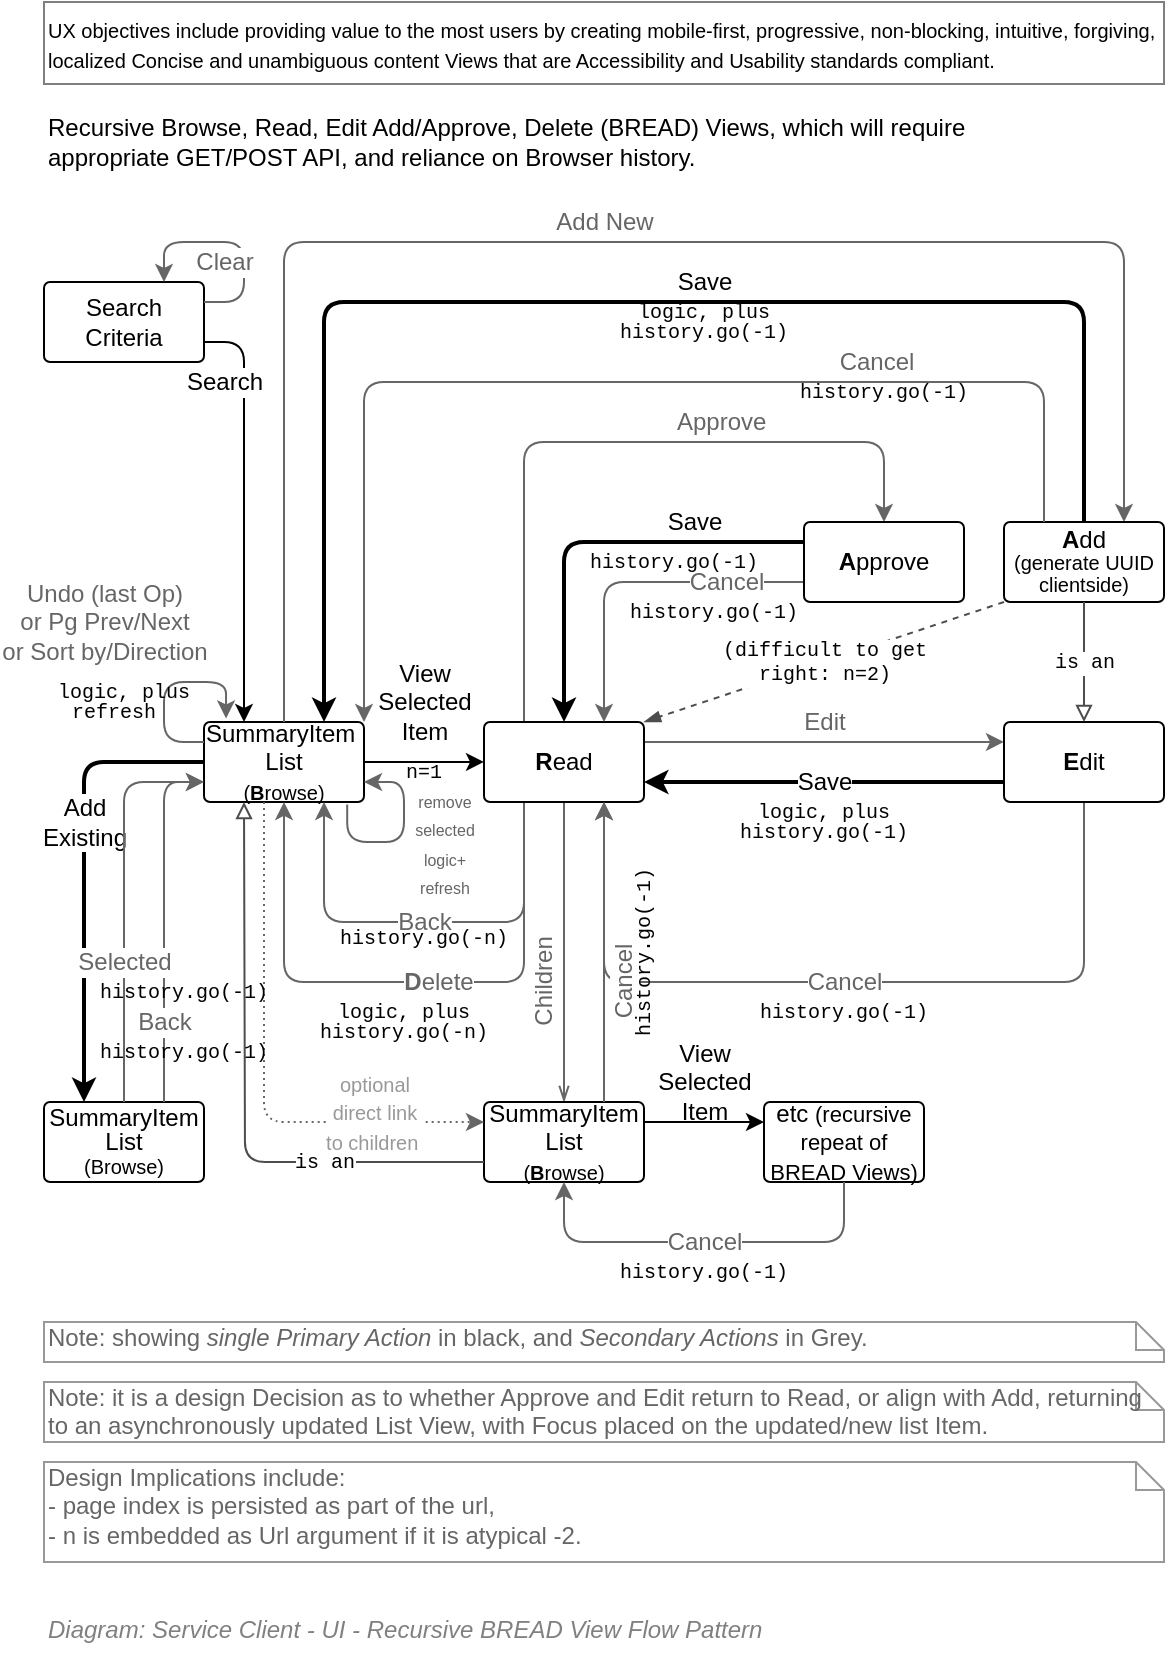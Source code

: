 <mxfile version="20.2.4" type="google"><diagram id="231i00YgfzE0QRONw8nu" name="Page-1"><mxGraphModel grid="1" page="1" gridSize="10" guides="1" tooltips="1" connect="1" arrows="1" fold="1" pageScale="1" pageWidth="827" pageHeight="1169" math="0" shadow="0"><root><mxCell id="0"/><mxCell id="1" parent="0"/><mxCell id="x9ciCPpxPvdy5MkFSN9Y-1" value="View&lt;br&gt;Selected&lt;br&gt;Item" style="edgeStyle=orthogonalEdgeStyle;rounded=1;orthogonalLoop=1;jettySize=auto;html=1;align=center;fontSize=12;" edge="1" parent="1" source="x9ciCPpxPvdy5MkFSN9Y-2" target="x9ciCPpxPvdy5MkFSN9Y-8"><mxGeometry y="30" relative="1" as="geometry"><mxPoint as="offset"/></mxGeometry></mxCell><mxCell id="x9ciCPpxPvdy5MkFSN9Y-2" value="SummaryItem&amp;nbsp;&lt;br&gt;List&lt;br&gt;&lt;font style=&quot;font-size: 10px&quot;&gt;(&lt;b&gt;B&lt;/b&gt;rowse)&lt;/font&gt;" style="rounded=1;whiteSpace=wrap;html=1;strokeWidth=1;fontSize=12;align=center;horizontal=1;verticalAlign=middle;arcSize=6;container=0;absoluteArcSize=1;recursiveResize=0;collapsible=0;" vertex="1" parent="1"><mxGeometry x="200" y="539.97" width="80" height="40" as="geometry"><mxRectangle x="50" y="150" width="60" height="20" as="alternateBounds"/></mxGeometry></mxCell><mxCell id="x9ciCPpxPvdy5MkFSN9Y-3" value="Back" style="edgeStyle=orthogonalEdgeStyle;rounded=1;orthogonalLoop=1;jettySize=auto;html=1;entryX=0.75;entryY=1;entryDx=0;entryDy=0;exitX=0.25;exitY=1;exitDx=0;exitDy=0;align=center;fontSize=12;strokeColor=#666666;fontColor=#666666;" edge="1" parent="1" source="x9ciCPpxPvdy5MkFSN9Y-8" target="x9ciCPpxPvdy5MkFSN9Y-2"><mxGeometry relative="1" as="geometry"><Array as="points"><mxPoint x="360" y="640"/><mxPoint x="260" y="640"/></Array></mxGeometry></mxCell><mxCell id="x9ciCPpxPvdy5MkFSN9Y-4" value="Edit" style="edgeStyle=orthogonalEdgeStyle;rounded=1;orthogonalLoop=1;jettySize=auto;html=1;align=center;fontSize=12;exitX=1;exitY=0.25;exitDx=0;exitDy=0;entryX=0;entryY=0.25;entryDx=0;entryDy=0;strokeColor=#666666;fontColor=#666666;" edge="1" parent="1" source="x9ciCPpxPvdy5MkFSN9Y-8" target="x9ciCPpxPvdy5MkFSN9Y-29"><mxGeometry y="10" relative="1" as="geometry"><mxPoint as="offset"/><mxPoint x="460" y="549.97" as="targetPoint"/></mxGeometry></mxCell><mxCell id="x9ciCPpxPvdy5MkFSN9Y-5" value="&lt;b&gt;&lt;font&gt;D&lt;/font&gt;&lt;/b&gt;elete" style="edgeStyle=orthogonalEdgeStyle;rounded=1;orthogonalLoop=1;jettySize=auto;html=1;entryX=0.5;entryY=1;entryDx=0;entryDy=0;align=center;exitX=0.25;exitY=1;exitDx=0;exitDy=0;fontSize=12;strokeColor=#666666;fontColor=#666666;" edge="1" parent="1" source="x9ciCPpxPvdy5MkFSN9Y-8" target="x9ciCPpxPvdy5MkFSN9Y-2"><mxGeometry x="-0.111" relative="1" as="geometry"><mxPoint x="330" y="619.97" as="targetPoint"/><Array as="points"><mxPoint x="360" y="670"/><mxPoint x="240" y="670"/></Array><mxPoint as="offset"/></mxGeometry></mxCell><mxCell id="x9ciCPpxPvdy5MkFSN9Y-6" value="Children" style="edgeStyle=elbowEdgeStyle;rounded=1;orthogonalLoop=1;jettySize=auto;html=1;entryX=0.5;entryY=0;entryDx=0;entryDy=0;startArrow=none;startFill=0;startSize=6;endArrow=openThin;endFill=0;endSize=6;strokeColor=#666666;strokeWidth=1;fontSize=12;fontColor=#666666;horizontal=0;" edge="1" parent="1" source="x9ciCPpxPvdy5MkFSN9Y-8" target="x9ciCPpxPvdy5MkFSN9Y-14"><mxGeometry x="0.198" y="-10" relative="1" as="geometry"><mxPoint as="offset"/></mxGeometry></mxCell><mxCell id="x9ciCPpxPvdy5MkFSN9Y-7" value="Approve&amp;nbsp;" style="edgeStyle=orthogonalEdgeStyle;rounded=1;jumpStyle=none;orthogonalLoop=1;jettySize=auto;html=1;entryX=0.5;entryY=0;entryDx=0;entryDy=0;startArrow=none;endArrow=classic;fontFamily=Helvetica;fontSize=12;fontColor=#666666;exitX=0.25;exitY=0;exitDx=0;exitDy=0;strokeColor=#666666;" edge="1" parent="1" source="x9ciCPpxPvdy5MkFSN9Y-8" target="x9ciCPpxPvdy5MkFSN9Y-20"><mxGeometry x="0.333" y="10" relative="1" as="geometry"><Array as="points"><mxPoint x="360" y="400"/><mxPoint x="540" y="400"/></Array><mxPoint as="offset"/></mxGeometry></mxCell><mxCell id="x9ciCPpxPvdy5MkFSN9Y-8" value="&lt;b&gt;R&lt;/b&gt;ead" style="rounded=1;whiteSpace=wrap;html=1;strokeWidth=1;fillColor=none;fontSize=12;align=center;horizontal=1;verticalAlign=middle;arcSize=6;container=0;absoluteArcSize=1;recursiveResize=0;collapsible=0;strokeColor=#000000;" vertex="1" parent="1"><mxGeometry x="340" y="539.97" width="80" height="40" as="geometry"><mxRectangle x="140" y="150" width="50" height="20" as="alternateBounds"/></mxGeometry></mxCell><mxCell id="x9ciCPpxPvdy5MkFSN9Y-9" value="Cancel" style="edgeStyle=orthogonalEdgeStyle;rounded=1;orthogonalLoop=1;jettySize=auto;html=1;entryX=0.75;entryY=1;entryDx=0;entryDy=0;align=center;fontSize=12;strokeColor=#666666;fontColor=#666666;exitX=0.5;exitY=1;exitDx=0;exitDy=0;" edge="1" parent="1" source="x9ciCPpxPvdy5MkFSN9Y-29" target="x9ciCPpxPvdy5MkFSN9Y-8"><mxGeometry relative="1" as="geometry"><Array as="points"><mxPoint x="640" y="670"/><mxPoint x="400" y="670"/></Array><mxPoint x="480" y="579.97" as="sourcePoint"/></mxGeometry></mxCell><mxCell id="x9ciCPpxPvdy5MkFSN9Y-10" value="Add New" style="edgeStyle=orthogonalEdgeStyle;rounded=1;orthogonalLoop=1;jettySize=auto;html=1;align=center;exitX=0.5;exitY=0;exitDx=0;exitDy=0;fontSize=12;strokeColor=#666666;fontColor=#666666;entryX=0.75;entryY=0;entryDx=0;entryDy=0;" edge="1" parent="1" source="x9ciCPpxPvdy5MkFSN9Y-2" target="x9ciCPpxPvdy5MkFSN9Y-13"><mxGeometry x="-0.0" y="10" relative="1" as="geometry"><Array as="points"><mxPoint x="240" y="300"/><mxPoint x="660" y="300"/></Array><mxPoint as="offset"/></mxGeometry></mxCell><mxCell id="x9ciCPpxPvdy5MkFSN9Y-11" value="Save" style="edgeStyle=orthogonalEdgeStyle;rounded=1;jumpStyle=none;orthogonalLoop=1;jettySize=auto;html=1;entryX=1;entryY=0.75;entryDx=0;entryDy=0;startArrow=none;endArrow=classic;fontFamily=Helvetica;fontSize=12;fontColor=#000000;exitX=0;exitY=0.75;exitDx=0;exitDy=0;strokeWidth=2;" edge="1" parent="1" source="x9ciCPpxPvdy5MkFSN9Y-29" target="x9ciCPpxPvdy5MkFSN9Y-8"><mxGeometry relative="1" as="geometry"><mxPoint x="460" y="569.97" as="sourcePoint"/></mxGeometry></mxCell><mxCell id="x9ciCPpxPvdy5MkFSN9Y-12" value="Save" style="edgeStyle=orthogonalEdgeStyle;rounded=1;jumpStyle=none;orthogonalLoop=1;jettySize=auto;html=1;exitX=0.5;exitY=0;exitDx=0;exitDy=0;entryX=0.75;entryY=0;entryDx=0;entryDy=0;startArrow=none;endArrow=classic;fontFamily=Helvetica;fontSize=12;fontColor=#000000;strokeWidth=2;" edge="1" parent="1" source="x9ciCPpxPvdy5MkFSN9Y-13" target="x9ciCPpxPvdy5MkFSN9Y-2"><mxGeometry x="-0.143" y="-10" relative="1" as="geometry"><Array as="points"><mxPoint x="640" y="330"/><mxPoint x="260" y="330"/></Array><mxPoint as="offset"/></mxGeometry></mxCell><mxCell id="x9ciCPpxPvdy5MkFSN9Y-13" value="&lt;p style=&quot;line-height: 90%&quot;&gt;&lt;b&gt;A&lt;/b&gt;dd&lt;br&gt;&lt;font style=&quot;font-size: 10px ; line-height: 100%&quot;&gt;(generate UUID clientside)&lt;/font&gt;&lt;/p&gt;" style="rounded=1;whiteSpace=wrap;html=1;strokeWidth=1;fontSize=12;align=center;horizontal=1;verticalAlign=middle;arcSize=6;container=0;absoluteArcSize=1;recursiveResize=0;collapsible=0;" vertex="1" parent="1"><mxGeometry x="600" y="440" width="80" height="40" as="geometry"/></mxCell><mxCell id="x9ciCPpxPvdy5MkFSN9Y-14" value="SummaryItem&lt;br&gt;List&lt;br&gt;&lt;span style=&quot;font-size: 10px&quot;&gt;(&lt;/span&gt;&lt;b style=&quot;font-size: 10px&quot;&gt;B&lt;/b&gt;&lt;span style=&quot;font-size: 10px&quot;&gt;rowse)&lt;/span&gt;" style="rounded=1;whiteSpace=wrap;html=1;strokeWidth=1;fontSize=12;align=center;horizontal=1;verticalAlign=middle;arcSize=6;container=0;absoluteArcSize=1;recursiveResize=0;collapsible=0;" vertex="1" parent="1"><mxGeometry x="340" y="730" width="80" height="40" as="geometry"><mxRectangle x="50" y="150" width="60" height="20" as="alternateBounds"/></mxGeometry></mxCell><mxCell id="x9ciCPpxPvdy5MkFSN9Y-15" value="etc &lt;font style=&quot;font-size: 11px&quot;&gt;(recursive repeat of BREAD Views)&lt;/font&gt;" style="rounded=1;whiteSpace=wrap;html=1;strokeWidth=1;fontSize=12;align=center;horizontal=1;verticalAlign=middle;arcSize=6;container=0;absoluteArcSize=1;recursiveResize=0;collapsible=0;" vertex="1" parent="1"><mxGeometry x="480" y="730" width="80" height="40" as="geometry"><mxRectangle x="140" y="150" width="50" height="20" as="alternateBounds"/></mxGeometry></mxCell><mxCell id="x9ciCPpxPvdy5MkFSN9Y-16" value="Undo (last Op)&lt;br&gt;or Pg Prev/Next&lt;br&gt;or Sort by/Direction&lt;br&gt;" style="edgeStyle=orthogonalEdgeStyle;rounded=1;orthogonalLoop=1;jettySize=auto;html=1;entryX=0.138;entryY=-0.044;entryDx=0;entryDy=0;align=center;exitX=0;exitY=0.25;exitDx=0;exitDy=0;fontSize=12;fontColor=#666666;strokeColor=#666666;entryPerimeter=0;" edge="1" parent="1" source="x9ciCPpxPvdy5MkFSN9Y-2" target="x9ciCPpxPvdy5MkFSN9Y-2"><mxGeometry x="0.008" y="42" relative="1" as="geometry"><mxPoint x="250" y="589.97" as="targetPoint"/><Array as="points"><mxPoint x="180" y="550"/><mxPoint x="180" y="520"/><mxPoint x="211" y="520"/></Array><mxPoint x="-30" y="12" as="offset"/><mxPoint x="370" y="589.97" as="sourcePoint"/></mxGeometry></mxCell><mxCell id="x9ciCPpxPvdy5MkFSN9Y-17" value="Cancel" style="edgeStyle=orthogonalEdgeStyle;rounded=1;orthogonalLoop=1;jettySize=auto;html=1;entryX=0.75;entryY=1;entryDx=0;entryDy=0;exitX=0.75;exitY=0;exitDx=0;exitDy=0;align=center;fontSize=12;fontColor=#666666;strokeColor=#666666;horizontal=0;" edge="1" parent="1" source="x9ciCPpxPvdy5MkFSN9Y-14" target="x9ciCPpxPvdy5MkFSN9Y-8"><mxGeometry x="-0.2" y="-10" relative="1" as="geometry"><mxPoint x="490" y="749.97" as="sourcePoint"/><mxPoint x="410" y="749.97" as="targetPoint"/><mxPoint as="offset"/></mxGeometry></mxCell><mxCell id="x9ciCPpxPvdy5MkFSN9Y-18" value="Cancel" style="edgeStyle=orthogonalEdgeStyle;rounded=1;jumpStyle=none;orthogonalLoop=1;jettySize=auto;html=1;entryX=0.75;entryY=0;entryDx=0;entryDy=0;startArrow=none;endArrow=classic;fontFamily=Helvetica;fontSize=12;fontColor=#666666;exitX=0;exitY=0.75;exitDx=0;exitDy=0;strokeColor=#666666;" edge="1" parent="1" source="x9ciCPpxPvdy5MkFSN9Y-20" target="x9ciCPpxPvdy5MkFSN9Y-8"><mxGeometry x="-0.538" relative="1" as="geometry"><mxPoint as="offset"/></mxGeometry></mxCell><mxCell id="x9ciCPpxPvdy5MkFSN9Y-19" value="Save" style="edgeStyle=orthogonalEdgeStyle;rounded=1;jumpStyle=none;orthogonalLoop=1;jettySize=auto;html=1;entryX=0.5;entryY=0;entryDx=0;entryDy=0;startArrow=none;endArrow=classic;fontFamily=Helvetica;fontSize=12;fontColor=#000000;strokeWidth=2;exitX=0;exitY=0.25;exitDx=0;exitDy=0;" edge="1" parent="1" source="x9ciCPpxPvdy5MkFSN9Y-20" target="x9ciCPpxPvdy5MkFSN9Y-8"><mxGeometry x="-0.473" y="-10" relative="1" as="geometry"><mxPoint as="offset"/></mxGeometry></mxCell><mxCell id="x9ciCPpxPvdy5MkFSN9Y-20" value="&lt;b&gt;A&lt;/b&gt;pprove" style="rounded=1;whiteSpace=wrap;html=1;strokeWidth=1;fontSize=12;align=center;horizontal=1;verticalAlign=middle;arcSize=6;container=0;absoluteArcSize=1;recursiveResize=0;collapsible=0;" vertex="1" parent="1"><mxGeometry x="500" y="440" width="80" height="40" as="geometry"/></mxCell><mxCell id="x9ciCPpxPvdy5MkFSN9Y-21" value="View&lt;br&gt;Selected&lt;br&gt;Item" style="edgeStyle=orthogonalEdgeStyle;rounded=1;orthogonalLoop=1;jettySize=auto;html=1;align=center;fontSize=12;exitX=1;exitY=0.25;exitDx=0;exitDy=0;entryX=0;entryY=0.25;entryDx=0;entryDy=0;strokeColor=#000000;fontColor=#000000;labelBackgroundColor=none;" edge="1" parent="1" source="x9ciCPpxPvdy5MkFSN9Y-14" target="x9ciCPpxPvdy5MkFSN9Y-15"><mxGeometry y="20" relative="1" as="geometry"><mxPoint x="430.0" y="590" as="sourcePoint"/><mxPoint x="470" y="590" as="targetPoint"/><mxPoint as="offset"/></mxGeometry></mxCell><mxCell id="x9ciCPpxPvdy5MkFSN9Y-22" value="Cancel" style="edgeStyle=orthogonalEdgeStyle;rounded=1;orthogonalLoop=1;jettySize=auto;html=1;entryX=0.5;entryY=1;entryDx=0;entryDy=0;align=center;fontSize=12;strokeColor=#666666;fontColor=#666666;exitX=0.5;exitY=1;exitDx=0;exitDy=0;" edge="1" parent="1" source="x9ciCPpxPvdy5MkFSN9Y-15" target="x9ciCPpxPvdy5MkFSN9Y-14"><mxGeometry relative="1" as="geometry"><Array as="points"><mxPoint x="520" y="800"/><mxPoint x="380" y="800"/></Array><mxPoint x="510.0" y="620" as="sourcePoint"/><mxPoint x="410.0" y="620" as="targetPoint"/></mxGeometry></mxCell><mxCell id="x9ciCPpxPvdy5MkFSN9Y-23" style="edgeStyle=orthogonalEdgeStyle;rounded=1;jumpStyle=none;orthogonalLoop=1;jettySize=auto;html=1;entryX=0.25;entryY=0;entryDx=0;entryDy=0;labelBackgroundColor=#ffffff;startArrow=none;endArrow=classic;strokeColor=#000000;fontFamily=Helvetica;fontSize=12;fontColor=#000000;exitX=1;exitY=0.75;exitDx=0;exitDy=0;" edge="1" parent="1" source="x9ciCPpxPvdy5MkFSN9Y-25" target="x9ciCPpxPvdy5MkFSN9Y-2"><mxGeometry relative="1" as="geometry"><Array as="points"><mxPoint x="220" y="350"/></Array><mxPoint x="200" y="410" as="sourcePoint"/></mxGeometry></mxCell><mxCell id="x9ciCPpxPvdy5MkFSN9Y-24" value="Search" style="text;html=1;align=center;verticalAlign=middle;resizable=0;points=[];labelBackgroundColor=#ffffff;fontSize=12;fontFamily=Helvetica;fontColor=#000000;" connectable="0" vertex="1" parent="x9ciCPpxPvdy5MkFSN9Y-23"><mxGeometry x="-0.392" y="-1" relative="1" as="geometry"><mxPoint x="-9.02" y="-24" as="offset"/></mxGeometry></mxCell><mxCell id="x9ciCPpxPvdy5MkFSN9Y-25" value="Search&lt;br&gt;Criteria" style="rounded=1;whiteSpace=wrap;html=1;strokeWidth=1;fontSize=12;align=center;horizontal=1;verticalAlign=middle;arcSize=6;container=0;absoluteArcSize=1;recursiveResize=0;collapsible=0;" vertex="1" parent="1"><mxGeometry x="120" y="320" width="80" height="40" as="geometry"><mxRectangle x="50" y="150" width="60" height="20" as="alternateBounds"/></mxGeometry></mxCell><mxCell id="x9ciCPpxPvdy5MkFSN9Y-26" value="Clear" style="edgeStyle=orthogonalEdgeStyle;rounded=1;jumpStyle=none;orthogonalLoop=1;jettySize=auto;html=1;entryX=0.75;entryY=0;entryDx=0;entryDy=0;labelBackgroundColor=#ffffff;startArrow=none;endArrow=classic;strokeColor=#666666;fontFamily=Helvetica;fontSize=12;fontColor=#666666;exitX=1;exitY=0.25;exitDx=0;exitDy=0;" edge="1" parent="1" source="x9ciCPpxPvdy5MkFSN9Y-25" target="x9ciCPpxPvdy5MkFSN9Y-25"><mxGeometry x="-0.273" y="10" relative="1" as="geometry"><Array as="points"><mxPoint x="220" y="330"/><mxPoint x="220" y="300"/><mxPoint x="180" y="300"/></Array><mxPoint as="offset"/></mxGeometry></mxCell><mxCell id="x9ciCPpxPvdy5MkFSN9Y-27" value="Note: showing &lt;i&gt;single&lt;/i&gt; &lt;i&gt;Primary Action&lt;/i&gt; in black, and &lt;i&gt;Secondary Actions&lt;/i&gt; in Grey." style="shape=note;whiteSpace=wrap;html=1;size=14;verticalAlign=top;align=left;spacingTop=-6;fontFamily=Helvetica;fontSize=12;fontColor=#666666;gradientColor=none;strokeColor=#999999;" vertex="1" parent="1"><mxGeometry x="120" y="840" width="560" height="20" as="geometry"/></mxCell><mxCell id="x9ciCPpxPvdy5MkFSN9Y-28" value="Recursive Browse, Read, Edit Add/Approve, Delete (BREAD) Views, which will require appropriate GET/POST API, and reliance on Browser history." style="text;html=1;strokeColor=none;fillColor=none;align=left;verticalAlign=middle;whiteSpace=wrap;rounded=0;fontFamily=Helvetica;fontSize=12;fontColor=#000000;" vertex="1" parent="1"><mxGeometry x="120" y="240" width="520" height="20" as="geometry"/></mxCell><mxCell id="x9ciCPpxPvdy5MkFSN9Y-29" value="&lt;b&gt;E&lt;/b&gt;dit" style="rounded=1;whiteSpace=wrap;html=1;strokeWidth=1;fontSize=12;align=center;horizontal=1;verticalAlign=middle;arcSize=6;container=0;absoluteArcSize=1;recursiveResize=0;collapsible=0;" vertex="1" parent="1"><mxGeometry x="600" y="539.97" width="80" height="40" as="geometry"/></mxCell><mxCell id="x9ciCPpxPvdy5MkFSN9Y-30" value="Note: it is a design Decision as to whether Approve and Edit return to Read, or align with Add, returning to an asynchronously updated List View, with Focus placed on the updated/new list Item." style="shape=note;whiteSpace=wrap;html=1;size=14;verticalAlign=top;align=left;spacingTop=-6;fontFamily=Helvetica;fontSize=12;fontColor=#666666;gradientColor=none;strokeColor=#999999;" vertex="1" parent="1"><mxGeometry x="120" y="870" width="560" height="30" as="geometry"/></mxCell><mxCell id="x9ciCPpxPvdy5MkFSN9Y-31" value="Cancel" style="edgeStyle=orthogonalEdgeStyle;rounded=1;jumpStyle=none;orthogonalLoop=1;jettySize=auto;html=1;exitX=0.25;exitY=0;exitDx=0;exitDy=0;startArrow=none;endArrow=classic;fontFamily=Helvetica;fontSize=12;fontColor=#666666;strokeColor=#666666;entryX=1;entryY=0;entryDx=0;entryDy=0;" edge="1" parent="1" source="x9ciCPpxPvdy5MkFSN9Y-13" target="x9ciCPpxPvdy5MkFSN9Y-2"><mxGeometry x="-0.467" y="-10" relative="1" as="geometry"><Array as="points"><mxPoint x="620" y="370"/><mxPoint x="280" y="370"/></Array><mxPoint x="650" y="509.97" as="sourcePoint"/><mxPoint x="290" y="510" as="targetPoint"/><mxPoint as="offset"/></mxGeometry></mxCell><mxCell id="x9ciCPpxPvdy5MkFSN9Y-32" style="edgeStyle=orthogonalEdgeStyle;rounded=1;jumpStyle=none;orthogonalLoop=1;jettySize=auto;html=1;entryX=0;entryY=0.25;entryDx=0;entryDy=0;labelBackgroundColor=#ffffff;startArrow=none;endArrow=classic;strokeColor=#666666;fontFamily=Helvetica;fontSize=12;fontColor=#666666;dashed=1;dashPattern=1 2;" edge="1" parent="1" source="x9ciCPpxPvdy5MkFSN9Y-2" target="x9ciCPpxPvdy5MkFSN9Y-14"><mxGeometry relative="1" as="geometry"><Array as="points"><mxPoint x="230" y="740"/></Array></mxGeometry></mxCell><mxCell id="x9ciCPpxPvdy5MkFSN9Y-33" value="&lt;font style=&quot;font-size: 10px&quot;&gt;optional &lt;br&gt;direct link&lt;br&gt;to children&amp;nbsp;&lt;/font&gt;" style="text;html=1;align=center;verticalAlign=middle;resizable=0;points=[];labelBackgroundColor=#ffffff;fontSize=12;fontFamily=Helvetica;fontColor=#999999;" connectable="0" vertex="1" parent="x9ciCPpxPvdy5MkFSN9Y-32"><mxGeometry x="0.181" y="25" relative="1" as="geometry"><mxPoint x="30.03" y="-5.0" as="offset"/></mxGeometry></mxCell><mxCell id="x9ciCPpxPvdy5MkFSN9Y-34" value="Design Implications include: &lt;br&gt;- page index is persisted as part of the url, &lt;br&gt;- n is embedded as Url argument if it is atypical -2." style="shape=note;whiteSpace=wrap;html=1;size=14;verticalAlign=top;align=left;spacingTop=-6;fontFamily=Helvetica;fontSize=12;fontColor=#666666;gradientColor=none;strokeColor=#999999;" vertex="1" parent="1"><mxGeometry x="120" y="910" width="560" height="50" as="geometry"/></mxCell><mxCell id="x9ciCPpxPvdy5MkFSN9Y-35" value="&lt;p style=&quot;line-height: 100%&quot;&gt;&lt;font style=&quot;font-size: 12px&quot;&gt;SummaryItem List &lt;br&gt;&lt;/font&gt;&lt;span style=&quot;font-size: 10px&quot;&gt;(Browse)&lt;br&gt;&lt;/span&gt;&lt;/p&gt;" style="rounded=1;whiteSpace=wrap;html=1;strokeWidth=1;fontSize=12;align=center;horizontal=1;verticalAlign=middle;arcSize=6;container=0;absoluteArcSize=1;recursiveResize=0;collapsible=0;" vertex="1" parent="1"><mxGeometry x="120" y="730" width="80" height="40" as="geometry"><mxRectangle x="50" y="150" width="60" height="20" as="alternateBounds"/></mxGeometry></mxCell><mxCell id="x9ciCPpxPvdy5MkFSN9Y-36" value="Add&lt;br&gt;Existing" style="rounded=1;jumpStyle=none;orthogonalLoop=1;jettySize=auto;html=1;exitX=0;exitY=0.5;exitDx=0;exitDy=0;entryX=0.25;entryY=0;entryDx=0;entryDy=0;startArrow=none;endArrow=classic;fontFamily=Helvetica;fontSize=12;fontColor=#000000;strokeWidth=2;" edge="1" parent="1" source="x9ciCPpxPvdy5MkFSN9Y-2" target="x9ciCPpxPvdy5MkFSN9Y-35"><mxGeometry x="-0.478" y="30" relative="1" as="geometry"><Array as="points"><mxPoint x="140" y="560"/></Array><mxPoint x="650" y="450" as="sourcePoint"/><mxPoint x="270" y="549.97" as="targetPoint"/><mxPoint x="-30" y="30" as="offset"/></mxGeometry></mxCell><mxCell id="x9ciCPpxPvdy5MkFSN9Y-37" value="Back" style="edgeStyle=orthogonalEdgeStyle;rounded=1;orthogonalLoop=1;jettySize=auto;html=1;entryX=0;entryY=0.75;entryDx=0;entryDy=0;exitX=0.75;exitY=0;exitDx=0;exitDy=0;align=center;fontSize=12;strokeColor=#666666;fontColor=#666666;" edge="1" parent="1" source="x9ciCPpxPvdy5MkFSN9Y-35" target="x9ciCPpxPvdy5MkFSN9Y-2"><mxGeometry x="-0.556" relative="1" as="geometry"><mxPoint x="370" y="589.97" as="sourcePoint"/><mxPoint x="270" y="589.97" as="targetPoint"/><Array as="points"><mxPoint x="180" y="570"/></Array><mxPoint as="offset"/></mxGeometry></mxCell><mxCell id="x9ciCPpxPvdy5MkFSN9Y-38" value="Selected" style="edgeStyle=orthogonalEdgeStyle;rounded=1;orthogonalLoop=1;jettySize=auto;html=1;entryX=0;entryY=0.75;entryDx=0;entryDy=0;exitX=0.5;exitY=0;exitDx=0;exitDy=0;align=center;fontSize=12;strokeColor=#666666;fontColor=#666666;" edge="1" parent="1" source="x9ciCPpxPvdy5MkFSN9Y-35" target="x9ciCPpxPvdy5MkFSN9Y-2"><mxGeometry x="-0.3" relative="1" as="geometry"><mxPoint x="190" y="650" as="sourcePoint"/><mxPoint x="210" y="579.97" as="targetPoint"/><Array as="points"><mxPoint x="160" y="570"/></Array><mxPoint as="offset"/></mxGeometry></mxCell><mxCell id="x9ciCPpxPvdy5MkFSN9Y-39" value="&lt;font style=&quot;font-size: 8px&quot;&gt;remove&lt;br&gt;selected&lt;br&gt;logic+&lt;br&gt;refresh&lt;br&gt;&lt;/font&gt;" style="edgeStyle=orthogonalEdgeStyle;rounded=1;orthogonalLoop=1;jettySize=auto;html=1;entryX=1;entryY=0.75;entryDx=0;entryDy=0;align=center;exitX=0.895;exitY=1.033;exitDx=0;exitDy=0;fontSize=12;fontColor=#666666;strokeColor=#666666;exitPerimeter=0;" edge="1" parent="1" source="x9ciCPpxPvdy5MkFSN9Y-2" target="x9ciCPpxPvdy5MkFSN9Y-2"><mxGeometry x="-0.03" y="-20" relative="1" as="geometry"><mxPoint x="221.04" y="548.21" as="targetPoint"/><Array as="points"><mxPoint x="272" y="600"/><mxPoint x="300" y="600"/><mxPoint x="300" y="570"/></Array><mxPoint as="offset"/><mxPoint x="210" y="559.97" as="sourcePoint"/></mxGeometry></mxCell><mxCell id="x9ciCPpxPvdy5MkFSN9Y-40" value="&lt;font style=&quot;font-size: 10px&quot;&gt;UX objectives include providing value to the most users by creating mobile-first, progressive, non-blocking, intuitive, forgiving, localized Concise and unambiguous content Views that are Accessibility and Usability standards compliant.&amp;nbsp;&amp;nbsp;&lt;/font&gt;" style="rounded=0;whiteSpace=wrap;html=1;comic=0;strokeColor=#000000;strokeWidth=1;fillColor=none;fontFamily=Helvetica;fontSize=12;fontColor=#000000;opacity=50;align=left;" vertex="1" parent="1"><mxGeometry x="120" y="180" width="560" height="41" as="geometry"/></mxCell><mxCell id="x9ciCPpxPvdy5MkFSN9Y-41" value="&lt;font style=&quot;font-weight: normal&quot; size=&quot;1&quot;&gt;&lt;i style=&quot;font-size: 12px&quot;&gt;Diagram: Service Client - UI - Recursive BREAD View Flow Pattern&lt;/i&gt;&lt;/font&gt;" style="text;strokeColor=none;fillColor=none;html=1;fontSize=24;fontStyle=1;verticalAlign=middle;align=left;shadow=0;glass=0;comic=0;opacity=30;fontColor=#808080;" vertex="1" parent="1"><mxGeometry x="120" y="980" width="520" height="20" as="geometry"/></mxCell><mxCell id="x9ciCPpxPvdy5MkFSN9Y-42" value="history.go(-1)" style="text;html=1;strokeColor=none;fillColor=none;align=center;verticalAlign=middle;whiteSpace=wrap;rounded=0;labelBackgroundColor=none;fontSize=10;fontColor=#000000;fontFamily=Courier New;" vertex="1" parent="1"><mxGeometry x="470" y="680" width="100" height="10" as="geometry"/></mxCell><mxCell id="x9ciCPpxPvdy5MkFSN9Y-43" value="history.go(-n)" style="text;html=1;strokeColor=none;fillColor=none;align=center;verticalAlign=middle;whiteSpace=wrap;rounded=0;labelBackgroundColor=none;fontSize=10;fontColor=#000000;fontFamily=Courier New;" vertex="1" parent="1"><mxGeometry x="250" y="690" width="100" height="10" as="geometry"/></mxCell><mxCell id="x9ciCPpxPvdy5MkFSN9Y-44" value="history.go(-1)" style="text;html=1;strokeColor=none;fillColor=none;align=center;verticalAlign=middle;whiteSpace=wrap;rounded=0;labelBackgroundColor=none;fontSize=10;fontColor=#000000;fontFamily=Courier New;" vertex="1" parent="1"><mxGeometry x="460" y="590" width="100" height="10" as="geometry"/></mxCell><mxCell id="x9ciCPpxPvdy5MkFSN9Y-45" value="n=1" style="text;html=1;strokeColor=none;fillColor=none;align=center;verticalAlign=middle;whiteSpace=wrap;rounded=0;labelBackgroundColor=none;fontSize=10;fontColor=#000000;fontFamily=Courier New;" vertex="1" parent="1"><mxGeometry x="280" y="560" width="60" height="10" as="geometry"/></mxCell><mxCell id="x9ciCPpxPvdy5MkFSN9Y-46" value="history.go(-1)" style="text;html=1;strokeColor=none;fillColor=none;align=center;verticalAlign=middle;whiteSpace=wrap;rounded=0;labelBackgroundColor=none;fontSize=10;fontColor=#000000;fontFamily=Courier New;" vertex="1" parent="1"><mxGeometry x="410" y="480" width="90" height="10" as="geometry"/></mxCell><mxCell id="x9ciCPpxPvdy5MkFSN9Y-47" value="is an" style="rounded=1;orthogonalLoop=1;jettySize=auto;html=1;entryX=0.5;entryY=0;entryDx=0;entryDy=0;startArrow=none;startFill=0;endArrow=block;endFill=0;strokeColor=#4D4D4D;fontFamily=Courier New;fontSize=10;fontColor=#000000;exitX=0.5;exitY=1;exitDx=0;exitDy=0;" edge="1" parent="1" source="x9ciCPpxPvdy5MkFSN9Y-13" target="x9ciCPpxPvdy5MkFSN9Y-29"><mxGeometry x="0.001" relative="1" as="geometry"><mxPoint as="offset"/></mxGeometry></mxCell><mxCell id="x9ciCPpxPvdy5MkFSN9Y-48" value="history.go(-1)" style="text;html=1;strokeColor=none;fillColor=none;align=center;verticalAlign=middle;whiteSpace=wrap;rounded=0;labelBackgroundColor=none;fontSize=10;fontColor=#000000;fontFamily=Courier New;" vertex="1" parent="1"><mxGeometry x="385" y="455" width="100" height="10" as="geometry"/></mxCell><mxCell id="x9ciCPpxPvdy5MkFSN9Y-49" value="history.go(-1)" style="text;html=1;strokeColor=none;fillColor=none;align=center;verticalAlign=middle;whiteSpace=wrap;rounded=0;labelBackgroundColor=none;fontSize=10;fontColor=#000000;fontFamily=Courier New;" vertex="1" parent="1"><mxGeometry x="400" y="340" width="100" height="10" as="geometry"/></mxCell><mxCell id="x9ciCPpxPvdy5MkFSN9Y-50" value="history.go(-1)" style="text;html=1;strokeColor=none;fillColor=none;align=center;verticalAlign=middle;whiteSpace=wrap;rounded=0;labelBackgroundColor=none;fontSize=10;fontColor=#000000;fontFamily=Courier New;" vertex="1" parent="1"><mxGeometry x="400" y="810" width="100" height="10" as="geometry"/></mxCell><mxCell id="x9ciCPpxPvdy5MkFSN9Y-51" value="history.go(-1)" style="text;html=1;strokeColor=none;fillColor=none;align=center;verticalAlign=middle;whiteSpace=wrap;rounded=0;labelBackgroundColor=none;fontSize=10;fontColor=#000000;fontFamily=Courier New;horizontal=0;" vertex="1" parent="1"><mxGeometry x="375" y="650" width="90" height="10" as="geometry"/></mxCell><mxCell id="x9ciCPpxPvdy5MkFSN9Y-52" value="refresh" style="text;html=1;strokeColor=none;fillColor=none;align=center;verticalAlign=middle;whiteSpace=wrap;rounded=0;labelBackgroundColor=none;fontSize=10;fontColor=#000000;fontFamily=Courier New;" vertex="1" parent="1"><mxGeometry x="110" y="530" width="90" height="10" as="geometry"/></mxCell><mxCell id="x9ciCPpxPvdy5MkFSN9Y-53" value="(difficult to get &lt;br&gt;right: n=2)" style="edgeStyle=none;rounded=1;orthogonalLoop=1;jettySize=auto;html=1;entryX=1;entryY=0;entryDx=0;entryDy=0;startArrow=none;startFill=0;endArrow=blockThin;endFill=1;strokeColor=#4D4D4D;fontFamily=Courier New;fontSize=10;fontColor=#000000;exitX=0;exitY=1;exitDx=0;exitDy=0;dashed=1;" edge="1" parent="1" source="x9ciCPpxPvdy5MkFSN9Y-13" target="x9ciCPpxPvdy5MkFSN9Y-8"><mxGeometry relative="1" as="geometry"/></mxCell><mxCell id="x9ciCPpxPvdy5MkFSN9Y-54" value="history.go(-n)" style="text;html=1;strokeColor=none;fillColor=none;align=center;verticalAlign=middle;whiteSpace=wrap;rounded=0;labelBackgroundColor=none;fontSize=10;fontColor=#000000;fontFamily=Courier New;" vertex="1" parent="1"><mxGeometry x="260" y="643" width="100" height="10" as="geometry"/></mxCell><mxCell id="x9ciCPpxPvdy5MkFSN9Y-55" value="logic, plus" style="text;html=1;strokeColor=none;fillColor=none;align=center;verticalAlign=middle;whiteSpace=wrap;rounded=0;labelBackgroundColor=none;fontSize=10;fontColor=#000000;fontFamily=Courier New;" vertex="1" parent="1"><mxGeometry x="120" y="520" width="80" height="10" as="geometry"/></mxCell><mxCell id="x9ciCPpxPvdy5MkFSN9Y-56" value="logic, plus" style="text;html=1;strokeColor=none;fillColor=none;align=center;verticalAlign=middle;whiteSpace=wrap;rounded=0;labelBackgroundColor=none;fontSize=10;fontColor=#000000;fontFamily=Courier New;" vertex="1" parent="1"><mxGeometry x="460" y="580" width="100" height="10" as="geometry"/></mxCell><mxCell id="x9ciCPpxPvdy5MkFSN9Y-57" value="logic, plus" style="text;html=1;strokeColor=none;fillColor=none;align=center;verticalAlign=middle;whiteSpace=wrap;rounded=0;labelBackgroundColor=none;fontSize=10;fontColor=#000000;fontFamily=Courier New;" vertex="1" parent="1"><mxGeometry x="250" y="680" width="100" height="10" as="geometry"/></mxCell><mxCell id="x9ciCPpxPvdy5MkFSN9Y-58" value="logic, plus" style="text;html=1;strokeColor=none;fillColor=none;align=center;verticalAlign=middle;whiteSpace=wrap;rounded=0;labelBackgroundColor=none;fontSize=10;fontColor=#000000;fontFamily=Courier New;" vertex="1" parent="1"><mxGeometry x="400" y="330" width="100" height="10" as="geometry"/></mxCell><mxCell id="x9ciCPpxPvdy5MkFSN9Y-59" value="history.go(-1)" style="text;html=1;strokeColor=none;fillColor=none;align=center;verticalAlign=middle;whiteSpace=wrap;rounded=0;labelBackgroundColor=none;fontSize=10;fontColor=#000000;fontFamily=Courier New;" vertex="1" parent="1"><mxGeometry x="490" y="370" width="100" height="10" as="geometry"/></mxCell><mxCell id="x9ciCPpxPvdy5MkFSN9Y-60" value="is an" style="rounded=1;orthogonalLoop=1;jettySize=auto;html=1;startArrow=none;startFill=0;endArrow=block;endFill=0;strokeColor=#4D4D4D;fontFamily=Courier New;fontSize=10;fontColor=#000000;exitX=0;exitY=0.75;exitDx=0;exitDy=0;edgeStyle=orthogonalEdgeStyle;" edge="1" parent="1" source="x9ciCPpxPvdy5MkFSN9Y-14"><mxGeometry x="-0.467" relative="1" as="geometry"><mxPoint x="650" y="490" as="sourcePoint"/><mxPoint x="220" y="580" as="targetPoint"/><mxPoint as="offset"/></mxGeometry></mxCell><mxCell id="x9ciCPpxPvdy5MkFSN9Y-61" value="history.go(-1)" style="text;html=1;strokeColor=none;fillColor=none;align=center;verticalAlign=middle;whiteSpace=wrap;rounded=0;labelBackgroundColor=none;fontSize=10;fontColor=#000000;fontFamily=Courier New;" vertex="1" parent="1"><mxGeometry x="140" y="700" width="100" height="10" as="geometry"/></mxCell><mxCell id="x9ciCPpxPvdy5MkFSN9Y-62" value="history.go(-1)" style="text;html=1;strokeColor=none;fillColor=none;align=center;verticalAlign=middle;whiteSpace=wrap;rounded=0;labelBackgroundColor=none;fontSize=10;fontColor=#000000;fontFamily=Courier New;" vertex="1" parent="1"><mxGeometry x="140" y="670" width="100" height="10" as="geometry"/></mxCell><UserObject label="" tooltip="Resource Views (not the same as &quot;WebPages&quot;) are components within an interface, and exclude chrome (headers, context, navigation, footers, status). &#10;&#10;Resource Views just concentrate on rendering a List of Resources or a Single Resource.&#10;&#10;The Primary Actions trigger both navigation between the Resource Views and POST Operations over HTTP based APIs." id="x9ciCPpxPvdy5MkFSN9Y-63"><mxCell style="shape=image;html=1;verticalAlign=top;verticalLabelPosition=bottom;labelBackgroundColor=#ffffff;imageAspect=0;aspect=fixed;image=https://cdn1.iconfinder.com/data/icons/hawcons/32/699014-icon-28-information-128.png;shadow=0;dashed=0;fontFamily=Helvetica;fontSize=12;fontColor=#000000;align=center;strokeColor=#000000;fillColor=#505050;dashPattern=1 1;" vertex="1" parent="1"><mxGeometry x="660" y="960" width="20" height="20" as="geometry"/></mxCell></UserObject></root></mxGraphModel></diagram></mxfile>